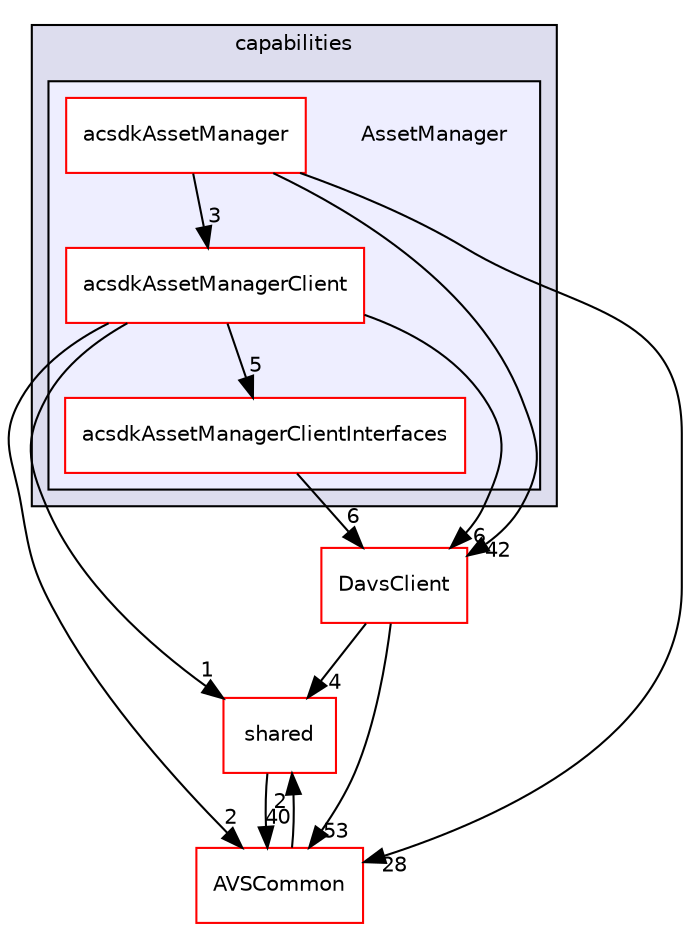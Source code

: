 digraph "/workplace/avs-device-sdk/capabilities/AssetManager" {
  compound=true
  node [ fontsize="10", fontname="Helvetica"];
  edge [ labelfontsize="10", labelfontname="Helvetica"];
  subgraph clusterdir_55f1e16e469d547c636a522dac21b8a1 {
    graph [ bgcolor="#ddddee", pencolor="black", label="capabilities" fontname="Helvetica", fontsize="10", URL="dir_55f1e16e469d547c636a522dac21b8a1.html"]
  subgraph clusterdir_07b4ac17d8fc69607b453186ce599c3b {
    graph [ bgcolor="#eeeeff", pencolor="black", label="" URL="dir_07b4ac17d8fc69607b453186ce599c3b.html"];
    dir_07b4ac17d8fc69607b453186ce599c3b [shape=plaintext label="AssetManager"];
    dir_c153292608d6a329a57fe8f8b3d4529e [shape=box label="acsdkAssetManager" color="red" fillcolor="white" style="filled" URL="dir_c153292608d6a329a57fe8f8b3d4529e.html"];
    dir_059fdc4ec18b8aa0c1c2ebaeff88e291 [shape=box label="acsdkAssetManagerClient" color="red" fillcolor="white" style="filled" URL="dir_059fdc4ec18b8aa0c1c2ebaeff88e291.html"];
    dir_3ba2035ca5da00ee02b55bb348a40df0 [shape=box label="acsdkAssetManagerClientInterfaces" color="red" fillcolor="white" style="filled" URL="dir_3ba2035ca5da00ee02b55bb348a40df0.html"];
  }
  }
  dir_9982052f7ce695d12571567315b2fafa [shape=box label="shared" fillcolor="white" style="filled" color="red" URL="dir_9982052f7ce695d12571567315b2fafa.html"];
  dir_de622777c97862544df14465483f72cc [shape=box label="DavsClient" fillcolor="white" style="filled" color="red" URL="dir_de622777c97862544df14465483f72cc.html"];
  dir_13e65effb2bde530b17b3d5eefcd0266 [shape=box label="AVSCommon" fillcolor="white" style="filled" color="red" URL="dir_13e65effb2bde530b17b3d5eefcd0266.html"];
  dir_9982052f7ce695d12571567315b2fafa->dir_13e65effb2bde530b17b3d5eefcd0266 [headlabel="40", labeldistance=1.5 headhref="dir_000116_000017.html"];
  dir_de622777c97862544df14465483f72cc->dir_9982052f7ce695d12571567315b2fafa [headlabel="4", labeldistance=1.5 headhref="dir_000230_000116.html"];
  dir_de622777c97862544df14465483f72cc->dir_13e65effb2bde530b17b3d5eefcd0266 [headlabel="53", labeldistance=1.5 headhref="dir_000230_000017.html"];
  dir_059fdc4ec18b8aa0c1c2ebaeff88e291->dir_9982052f7ce695d12571567315b2fafa [headlabel="1", labeldistance=1.5 headhref="dir_000302_000116.html"];
  dir_059fdc4ec18b8aa0c1c2ebaeff88e291->dir_de622777c97862544df14465483f72cc [headlabel="6", labeldistance=1.5 headhref="dir_000302_000230.html"];
  dir_059fdc4ec18b8aa0c1c2ebaeff88e291->dir_3ba2035ca5da00ee02b55bb348a40df0 [headlabel="5", labeldistance=1.5 headhref="dir_000302_000306.html"];
  dir_059fdc4ec18b8aa0c1c2ebaeff88e291->dir_13e65effb2bde530b17b3d5eefcd0266 [headlabel="2", labeldistance=1.5 headhref="dir_000302_000017.html"];
  dir_3ba2035ca5da00ee02b55bb348a40df0->dir_de622777c97862544df14465483f72cc [headlabel="6", labeldistance=1.5 headhref="dir_000306_000230.html"];
  dir_13e65effb2bde530b17b3d5eefcd0266->dir_9982052f7ce695d12571567315b2fafa [headlabel="2", labeldistance=1.5 headhref="dir_000017_000116.html"];
  dir_c153292608d6a329a57fe8f8b3d4529e->dir_de622777c97862544df14465483f72cc [headlabel="42", labeldistance=1.5 headhref="dir_000174_000230.html"];
  dir_c153292608d6a329a57fe8f8b3d4529e->dir_059fdc4ec18b8aa0c1c2ebaeff88e291 [headlabel="3", labeldistance=1.5 headhref="dir_000174_000302.html"];
  dir_c153292608d6a329a57fe8f8b3d4529e->dir_13e65effb2bde530b17b3d5eefcd0266 [headlabel="28", labeldistance=1.5 headhref="dir_000174_000017.html"];
}
